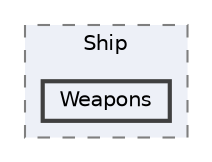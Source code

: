 digraph "Assets/Scripts/Ship/Weapons"
{
 // INTERACTIVE_SVG=YES
 // LATEX_PDF_SIZE
  bgcolor="transparent";
  edge [fontname=Helvetica,fontsize=10,labelfontname=Helvetica,labelfontsize=10];
  node [fontname=Helvetica,fontsize=10,shape=box,height=0.2,width=0.4];
  compound=true
  subgraph clusterdir_d8937bdc0a6431a49912daee23bb6ec4 {
    graph [ bgcolor="#edf0f7", pencolor="grey50", label="Ship", fontname=Helvetica,fontsize=10 style="filled,dashed", URL="dir_d8937bdc0a6431a49912daee23bb6ec4.html",tooltip=""]
  dir_bb5bb809dbaa93c83d1fd20891dbc23f [label="Weapons", fillcolor="#edf0f7", color="grey25", style="filled,bold", URL="dir_bb5bb809dbaa93c83d1fd20891dbc23f.html",tooltip=""];
  }
}
